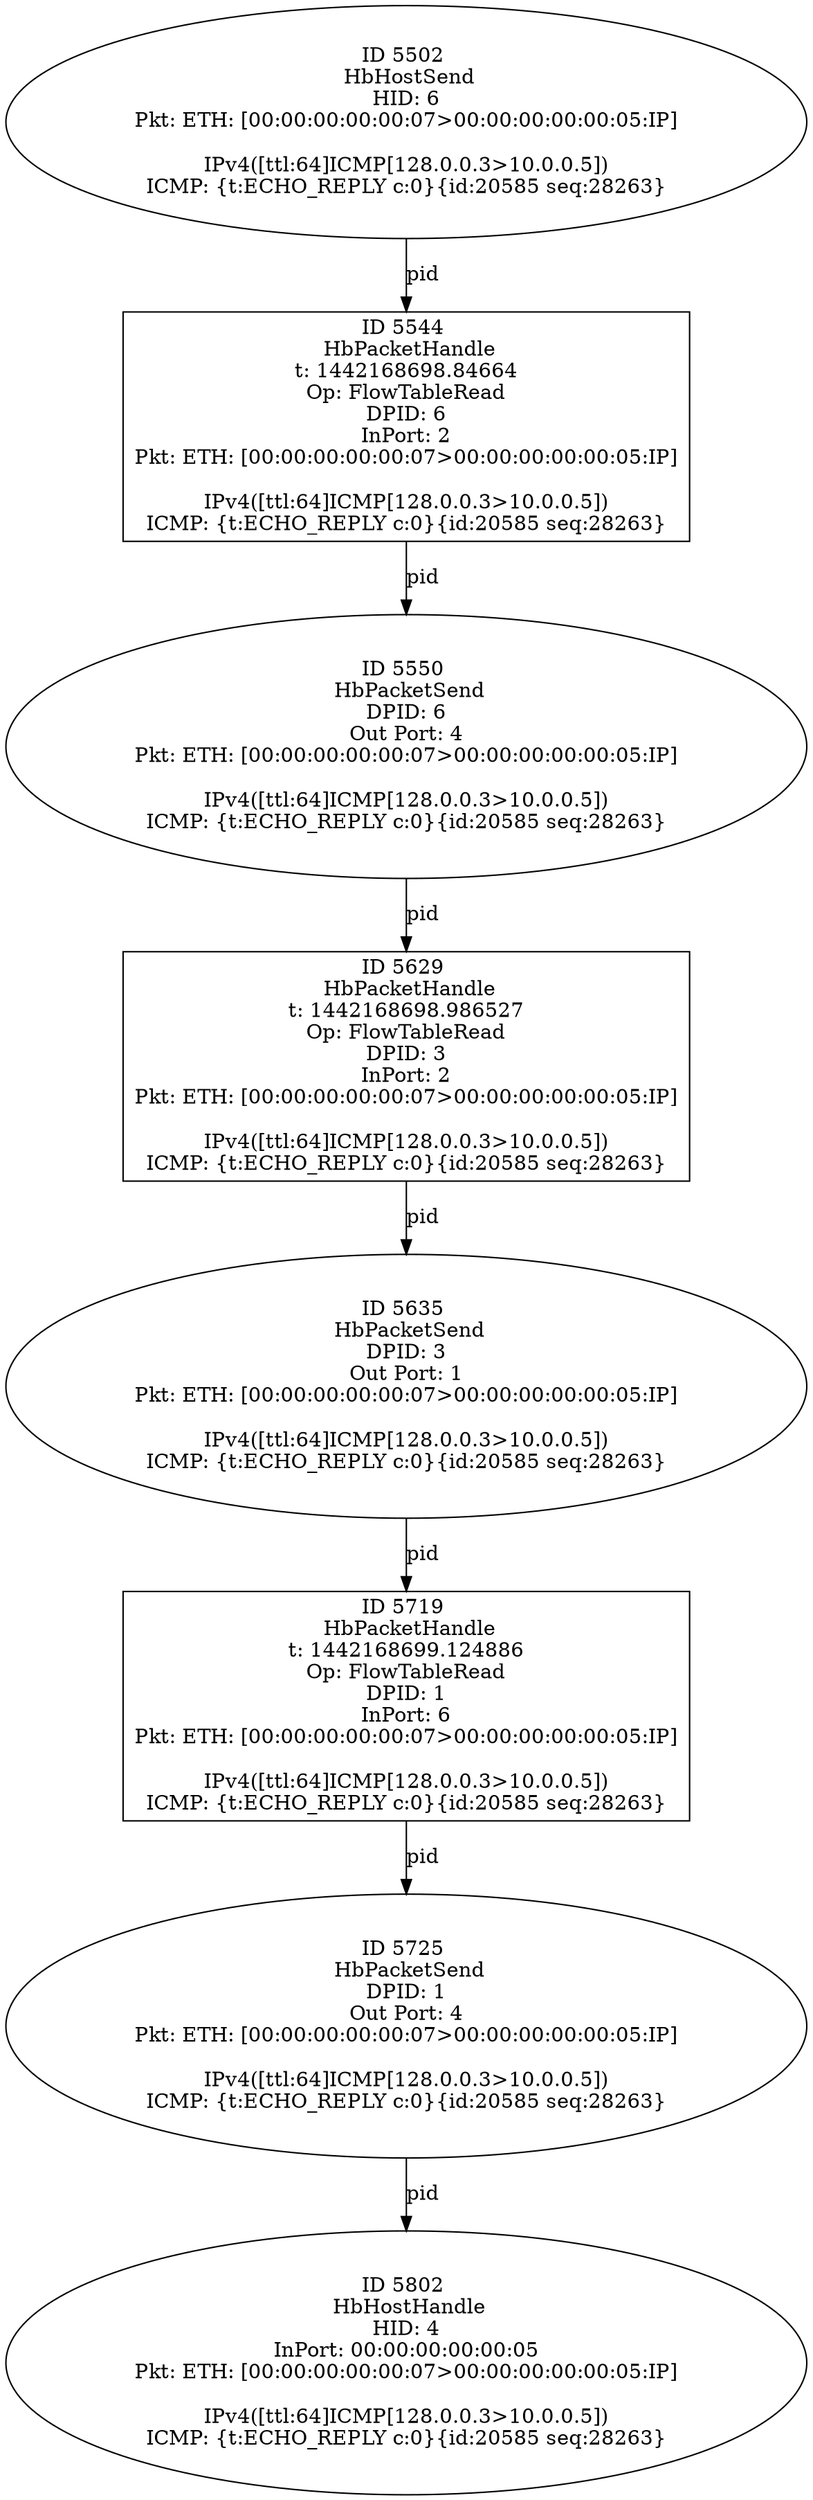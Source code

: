 strict digraph G {
5635 [shape=oval, event=<hb_events.HbPacketSend object at 0x107fccad0>, label="ID 5635 
 HbPacketSend
DPID: 3
Out Port: 1
Pkt: ETH: [00:00:00:00:00:07>00:00:00:00:00:05:IP]

IPv4([ttl:64]ICMP[128.0.0.3>10.0.0.5])
ICMP: {t:ECHO_REPLY c:0}{id:20585 seq:28263}"];
5544 [shape=box, event=<hb_events.HbPacketHandle object at 0x107f76350>, label="ID 5544 
 HbPacketHandle
t: 1442168698.84664
Op: FlowTableRead
DPID: 6
InPort: 2
Pkt: ETH: [00:00:00:00:00:07>00:00:00:00:00:05:IP]

IPv4([ttl:64]ICMP[128.0.0.3>10.0.0.5])
ICMP: {t:ECHO_REPLY c:0}{id:20585 seq:28263}"];
5802 [shape=oval, event=<hb_events.HbHostHandle object at 0x10805e910>, label="ID 5802 
 HbHostHandle
HID: 4
InPort: 00:00:00:00:00:05
Pkt: ETH: [00:00:00:00:00:07>00:00:00:00:00:05:IP]

IPv4([ttl:64]ICMP[128.0.0.3>10.0.0.5])
ICMP: {t:ECHO_REPLY c:0}{id:20585 seq:28263}"];
5550 [shape=oval, event=<hb_events.HbPacketSend object at 0x107f76710>, label="ID 5550 
 HbPacketSend
DPID: 6
Out Port: 4
Pkt: ETH: [00:00:00:00:00:07>00:00:00:00:00:05:IP]

IPv4([ttl:64]ICMP[128.0.0.3>10.0.0.5])
ICMP: {t:ECHO_REPLY c:0}{id:20585 seq:28263}"];
5629 [shape=box, event=<hb_events.HbPacketHandle object at 0x107fc4350>, label="ID 5629 
 HbPacketHandle
t: 1442168698.986527
Op: FlowTableRead
DPID: 3
InPort: 2
Pkt: ETH: [00:00:00:00:00:07>00:00:00:00:00:05:IP]

IPv4([ttl:64]ICMP[128.0.0.3>10.0.0.5])
ICMP: {t:ECHO_REPLY c:0}{id:20585 seq:28263}"];
5719 [shape=box, event=<hb_events.HbPacketHandle object at 0x108013150>, label="ID 5719 
 HbPacketHandle
t: 1442168699.124886
Op: FlowTableRead
DPID: 1
InPort: 6
Pkt: ETH: [00:00:00:00:00:07>00:00:00:00:00:05:IP]

IPv4([ttl:64]ICMP[128.0.0.3>10.0.0.5])
ICMP: {t:ECHO_REPLY c:0}{id:20585 seq:28263}"];
5725 [shape=oval, event=<hb_events.HbPacketSend object at 0x108013510>, label="ID 5725 
 HbPacketSend
DPID: 1
Out Port: 4
Pkt: ETH: [00:00:00:00:00:07>00:00:00:00:00:05:IP]

IPv4([ttl:64]ICMP[128.0.0.3>10.0.0.5])
ICMP: {t:ECHO_REPLY c:0}{id:20585 seq:28263}"];
5502 [shape=oval, event=<hb_events.HbHostSend object at 0x107f52750>, label="ID 5502 
 HbHostSend
HID: 6
Pkt: ETH: [00:00:00:00:00:07>00:00:00:00:00:05:IP]

IPv4([ttl:64]ICMP[128.0.0.3>10.0.0.5])
ICMP: {t:ECHO_REPLY c:0}{id:20585 seq:28263}"];
5635 -> 5719  [rel=pid, label=pid];
5544 -> 5550  [rel=pid, label=pid];
5550 -> 5629  [rel=pid, label=pid];
5725 -> 5802  [rel=pid, label=pid];
5719 -> 5725  [rel=pid, label=pid];
5629 -> 5635  [rel=pid, label=pid];
5502 -> 5544  [rel=pid, label=pid];
}
